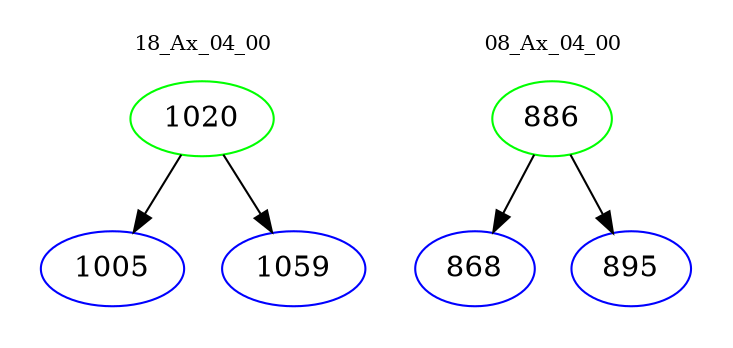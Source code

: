 digraph{
subgraph cluster_0 {
color = white
label = "18_Ax_04_00";
fontsize=10;
T0_1020 [label="1020", color="green"]
T0_1020 -> T0_1005 [color="black"]
T0_1005 [label="1005", color="blue"]
T0_1020 -> T0_1059 [color="black"]
T0_1059 [label="1059", color="blue"]
}
subgraph cluster_1 {
color = white
label = "08_Ax_04_00";
fontsize=10;
T1_886 [label="886", color="green"]
T1_886 -> T1_868 [color="black"]
T1_868 [label="868", color="blue"]
T1_886 -> T1_895 [color="black"]
T1_895 [label="895", color="blue"]
}
}
